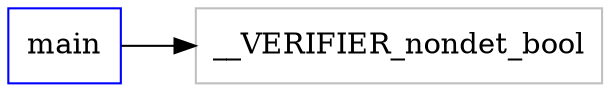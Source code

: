 digraph functioncalls {
rankdir=LR;

main [shape="box", color=blue];
__VERIFIER_nondet_bool [label="__VERIFIER_nondet_bool", shape="box", color=grey];
main -> __VERIFIER_nondet_bool;
}
